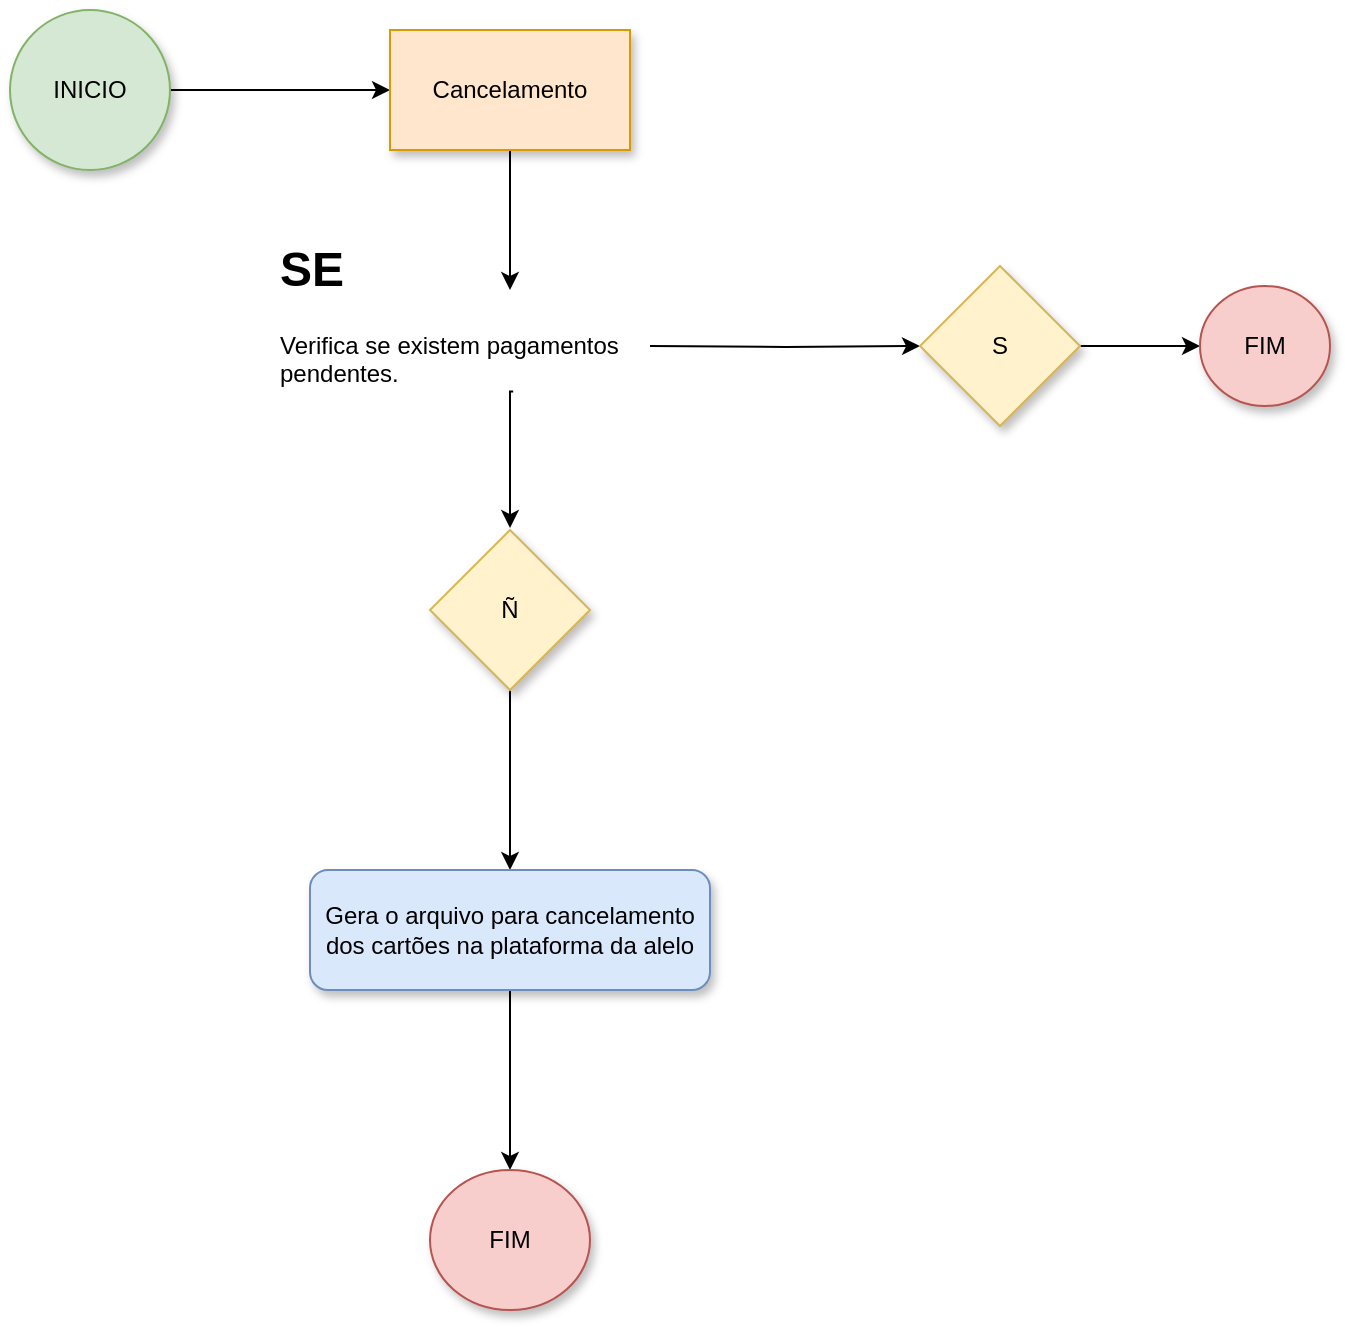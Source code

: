 <mxfile version="18.0.6" type="github" pages="2">
  <diagram id="oRuBMAtsS_w17FjyVLIy" name="Arquivo de Cancelamento">
    <mxGraphModel dx="3140" dy="1943" grid="1" gridSize="10" guides="1" tooltips="1" connect="1" arrows="1" fold="1" page="1" pageScale="1" pageWidth="827" pageHeight="1169" math="0" shadow="0">
      <root>
        <mxCell id="0" />
        <mxCell id="1" parent="0" />
        <mxCell id="6nLXdioeBU52GA5kXLvm-5" value="" style="edgeStyle=orthogonalEdgeStyle;rounded=0;orthogonalLoop=1;jettySize=auto;html=1;" edge="1" parent="1" source="6nLXdioeBU52GA5kXLvm-1" target="6nLXdioeBU52GA5kXLvm-4">
          <mxGeometry relative="1" as="geometry" />
        </mxCell>
        <mxCell id="6nLXdioeBU52GA5kXLvm-1" value="INICIO" style="ellipse;whiteSpace=wrap;html=1;aspect=fixed;fillColor=#d5e8d4;strokeColor=#82b366;shadow=1;" vertex="1" parent="1">
          <mxGeometry x="40" y="20" width="80" height="80" as="geometry" />
        </mxCell>
        <mxCell id="6nLXdioeBU52GA5kXLvm-7" value="" style="edgeStyle=orthogonalEdgeStyle;rounded=0;orthogonalLoop=1;jettySize=auto;html=1;" edge="1" parent="1" source="6nLXdioeBU52GA5kXLvm-4">
          <mxGeometry relative="1" as="geometry">
            <mxPoint x="290" y="160" as="targetPoint" />
          </mxGeometry>
        </mxCell>
        <mxCell id="6nLXdioeBU52GA5kXLvm-4" value="Cancelamento" style="whiteSpace=wrap;html=1;fillColor=#ffe6cc;strokeColor=#d79b00;shadow=1;" vertex="1" parent="1">
          <mxGeometry x="230" y="30" width="120" height="60" as="geometry" />
        </mxCell>
        <mxCell id="6nLXdioeBU52GA5kXLvm-12" value="" style="edgeStyle=orthogonalEdgeStyle;rounded=0;orthogonalLoop=1;jettySize=auto;html=1;" edge="1" parent="1" target="6nLXdioeBU52GA5kXLvm-11">
          <mxGeometry relative="1" as="geometry">
            <mxPoint x="360" y="188" as="sourcePoint" />
          </mxGeometry>
        </mxCell>
        <mxCell id="6nLXdioeBU52GA5kXLvm-16" value="" style="edgeStyle=orthogonalEdgeStyle;rounded=0;orthogonalLoop=1;jettySize=auto;html=1;exitX=0.64;exitY=1.01;exitDx=0;exitDy=0;exitPerimeter=0;entryX=0.5;entryY=-0.012;entryDx=0;entryDy=0;entryPerimeter=0;" edge="1" parent="1" source="6nLXdioeBU52GA5kXLvm-8" target="6nLXdioeBU52GA5kXLvm-15">
          <mxGeometry relative="1" as="geometry">
            <mxPoint x="290" y="270" as="targetPoint" />
            <Array as="points">
              <mxPoint x="290" y="211" />
            </Array>
          </mxGeometry>
        </mxCell>
        <mxCell id="6nLXdioeBU52GA5kXLvm-8" value="&lt;h1&gt;SE&lt;/h1&gt;&lt;p&gt;Verifica se existem pagamentos pendentes.&lt;/p&gt;" style="text;html=1;strokeColor=none;fillColor=none;spacing=5;spacingTop=-20;whiteSpace=wrap;overflow=hidden;rounded=0;shadow=1;" vertex="1" parent="1">
          <mxGeometry x="170" y="130" width="190" height="80" as="geometry" />
        </mxCell>
        <mxCell id="6nLXdioeBU52GA5kXLvm-14" value="" style="edgeStyle=orthogonalEdgeStyle;rounded=0;orthogonalLoop=1;jettySize=auto;html=1;" edge="1" parent="1" source="6nLXdioeBU52GA5kXLvm-11" target="6nLXdioeBU52GA5kXLvm-13">
          <mxGeometry relative="1" as="geometry" />
        </mxCell>
        <mxCell id="6nLXdioeBU52GA5kXLvm-11" value="S" style="rhombus;whiteSpace=wrap;html=1;shadow=1;fillColor=#fff2cc;strokeColor=#d6b656;" vertex="1" parent="1">
          <mxGeometry x="495" y="148" width="80" height="80" as="geometry" />
        </mxCell>
        <mxCell id="6nLXdioeBU52GA5kXLvm-13" value="FIM" style="ellipse;whiteSpace=wrap;html=1;fillColor=#f8cecc;strokeColor=#b85450;shadow=1;" vertex="1" parent="1">
          <mxGeometry x="635" y="158" width="65" height="60" as="geometry" />
        </mxCell>
        <mxCell id="6nLXdioeBU52GA5kXLvm-19" value="" style="edgeStyle=orthogonalEdgeStyle;rounded=0;orthogonalLoop=1;jettySize=auto;html=1;" edge="1" parent="1" source="6nLXdioeBU52GA5kXLvm-15" target="6nLXdioeBU52GA5kXLvm-18">
          <mxGeometry relative="1" as="geometry" />
        </mxCell>
        <mxCell id="6nLXdioeBU52GA5kXLvm-15" value="Ñ" style="rhombus;whiteSpace=wrap;html=1;shadow=1;fillColor=#fff2cc;strokeColor=#d6b656;" vertex="1" parent="1">
          <mxGeometry x="250" y="280" width="80" height="80" as="geometry" />
        </mxCell>
        <mxCell id="6nLXdioeBU52GA5kXLvm-21" value="" style="edgeStyle=orthogonalEdgeStyle;rounded=0;orthogonalLoop=1;jettySize=auto;html=1;" edge="1" parent="1" source="6nLXdioeBU52GA5kXLvm-18" target="6nLXdioeBU52GA5kXLvm-20">
          <mxGeometry relative="1" as="geometry" />
        </mxCell>
        <mxCell id="6nLXdioeBU52GA5kXLvm-18" value="Gera o arquivo para cancelamento dos cartões na plataforma da alelo" style="rounded=1;whiteSpace=wrap;html=1;fillColor=#dae8fc;strokeColor=#6c8ebf;shadow=1;" vertex="1" parent="1">
          <mxGeometry x="190" y="450" width="200" height="60" as="geometry" />
        </mxCell>
        <mxCell id="6nLXdioeBU52GA5kXLvm-20" value="FIM" style="ellipse;whiteSpace=wrap;html=1;fillColor=#f8cecc;strokeColor=#b85450;rounded=1;shadow=1;" vertex="1" parent="1">
          <mxGeometry x="250" y="600" width="80" height="70" as="geometry" />
        </mxCell>
      </root>
    </mxGraphModel>
  </diagram>
  <diagram id="7ZGYmSLNvuRhOB1oaOWR" name="Confirmar Cancelamentos">
    <mxGraphModel dx="1713" dy="1060" grid="1" gridSize="10" guides="1" tooltips="1" connect="1" arrows="1" fold="1" page="1" pageScale="1" pageWidth="827" pageHeight="1169" math="0" shadow="0">
      <root>
        <mxCell id="0" />
        <mxCell id="1" parent="0" />
        <mxCell id="ABQzy52q0oZLWMpHh-sN-3" value="" style="edgeStyle=orthogonalEdgeStyle;rounded=0;orthogonalLoop=1;jettySize=auto;html=1;" edge="1" parent="1" source="ABQzy52q0oZLWMpHh-sN-1" target="ABQzy52q0oZLWMpHh-sN-2">
          <mxGeometry relative="1" as="geometry" />
        </mxCell>
        <mxCell id="ABQzy52q0oZLWMpHh-sN-1" value="INICIO" style="ellipse;whiteSpace=wrap;html=1;shadow=1;fillColor=#d5e8d4;strokeColor=#82b366;" vertex="1" parent="1">
          <mxGeometry x="20" y="20" width="80" height="70" as="geometry" />
        </mxCell>
        <mxCell id="ABQzy52q0oZLWMpHh-sN-6" value="" style="edgeStyle=orthogonalEdgeStyle;rounded=0;orthogonalLoop=1;jettySize=auto;html=1;" edge="1" parent="1" source="ABQzy52q0oZLWMpHh-sN-2" target="ABQzy52q0oZLWMpHh-sN-5">
          <mxGeometry relative="1" as="geometry" />
        </mxCell>
        <mxCell id="ABQzy52q0oZLWMpHh-sN-2" value="CONFIRMAR" style="whiteSpace=wrap;html=1;fillColor=#ffe6cc;strokeColor=#d79b00;shadow=1;" vertex="1" parent="1">
          <mxGeometry x="160" y="25" width="120" height="60" as="geometry" />
        </mxCell>
        <mxCell id="-bjy3N2GDQrPV5YjcHJe-2" value="" style="edgeStyle=orthogonalEdgeStyle;rounded=0;orthogonalLoop=1;jettySize=auto;html=1;" edge="1" parent="1" source="ABQzy52q0oZLWMpHh-sN-5" target="-bjy3N2GDQrPV5YjcHJe-1">
          <mxGeometry relative="1" as="geometry" />
        </mxCell>
        <mxCell id="ABQzy52q0oZLWMpHh-sN-5" value="Dessasocia o cartão do funcionario e muda o status para cancelado." style="rounded=1;whiteSpace=wrap;html=1;fillColor=#dae8fc;strokeColor=#6c8ebf;shadow=1;" vertex="1" parent="1">
          <mxGeometry x="360" y="25" width="190" height="60" as="geometry" />
        </mxCell>
        <mxCell id="-bjy3N2GDQrPV5YjcHJe-1" value="FIM" style="ellipse;whiteSpace=wrap;html=1;fillColor=#f8cecc;strokeColor=#b85450;rounded=1;shadow=1;" vertex="1" parent="1">
          <mxGeometry x="670" y="22.5" width="75" height="65" as="geometry" />
        </mxCell>
        <mxCell id="iuOGarAx2Edt11CvBvV5-1" value="Banco de Dados" style="swimlane;fontStyle=0;childLayout=stackLayout;horizontal=1;startSize=60;horizontalStack=0;resizeParent=1;resizeParentMax=0;resizeLast=0;collapsible=1;marginBottom=0;shadow=1;fontSize=27;" vertex="1" parent="1">
          <mxGeometry x="850" y="20" width="330" height="120" as="geometry">
            <mxRectangle x="850" y="20" width="230" height="40" as="alternateBounds" />
          </mxGeometry>
        </mxCell>
        <mxCell id="iuOGarAx2Edt11CvBvV5-2" value="Tabela dos Cartões" style="text;strokeColor=none;fillColor=none;align=left;verticalAlign=middle;spacingLeft=4;spacingRight=4;overflow=hidden;points=[[0,0.5],[1,0.5]];portConstraint=eastwest;rotatable=0;shadow=1;fontSize=27;" vertex="1" parent="iuOGarAx2Edt11CvBvV5-1">
          <mxGeometry y="60" width="330" height="30" as="geometry" />
        </mxCell>
        <mxCell id="iuOGarAx2Edt11CvBvV5-3" value="Tabela dos Funcionarios" style="text;strokeColor=none;fillColor=none;align=left;verticalAlign=middle;spacingLeft=4;spacingRight=4;overflow=hidden;points=[[0,0.5],[1,0.5]];portConstraint=eastwest;rotatable=0;shadow=1;fontSize=27;" vertex="1" parent="iuOGarAx2Edt11CvBvV5-1">
          <mxGeometry y="90" width="330" height="30" as="geometry" />
        </mxCell>
      </root>
    </mxGraphModel>
  </diagram>
</mxfile>

